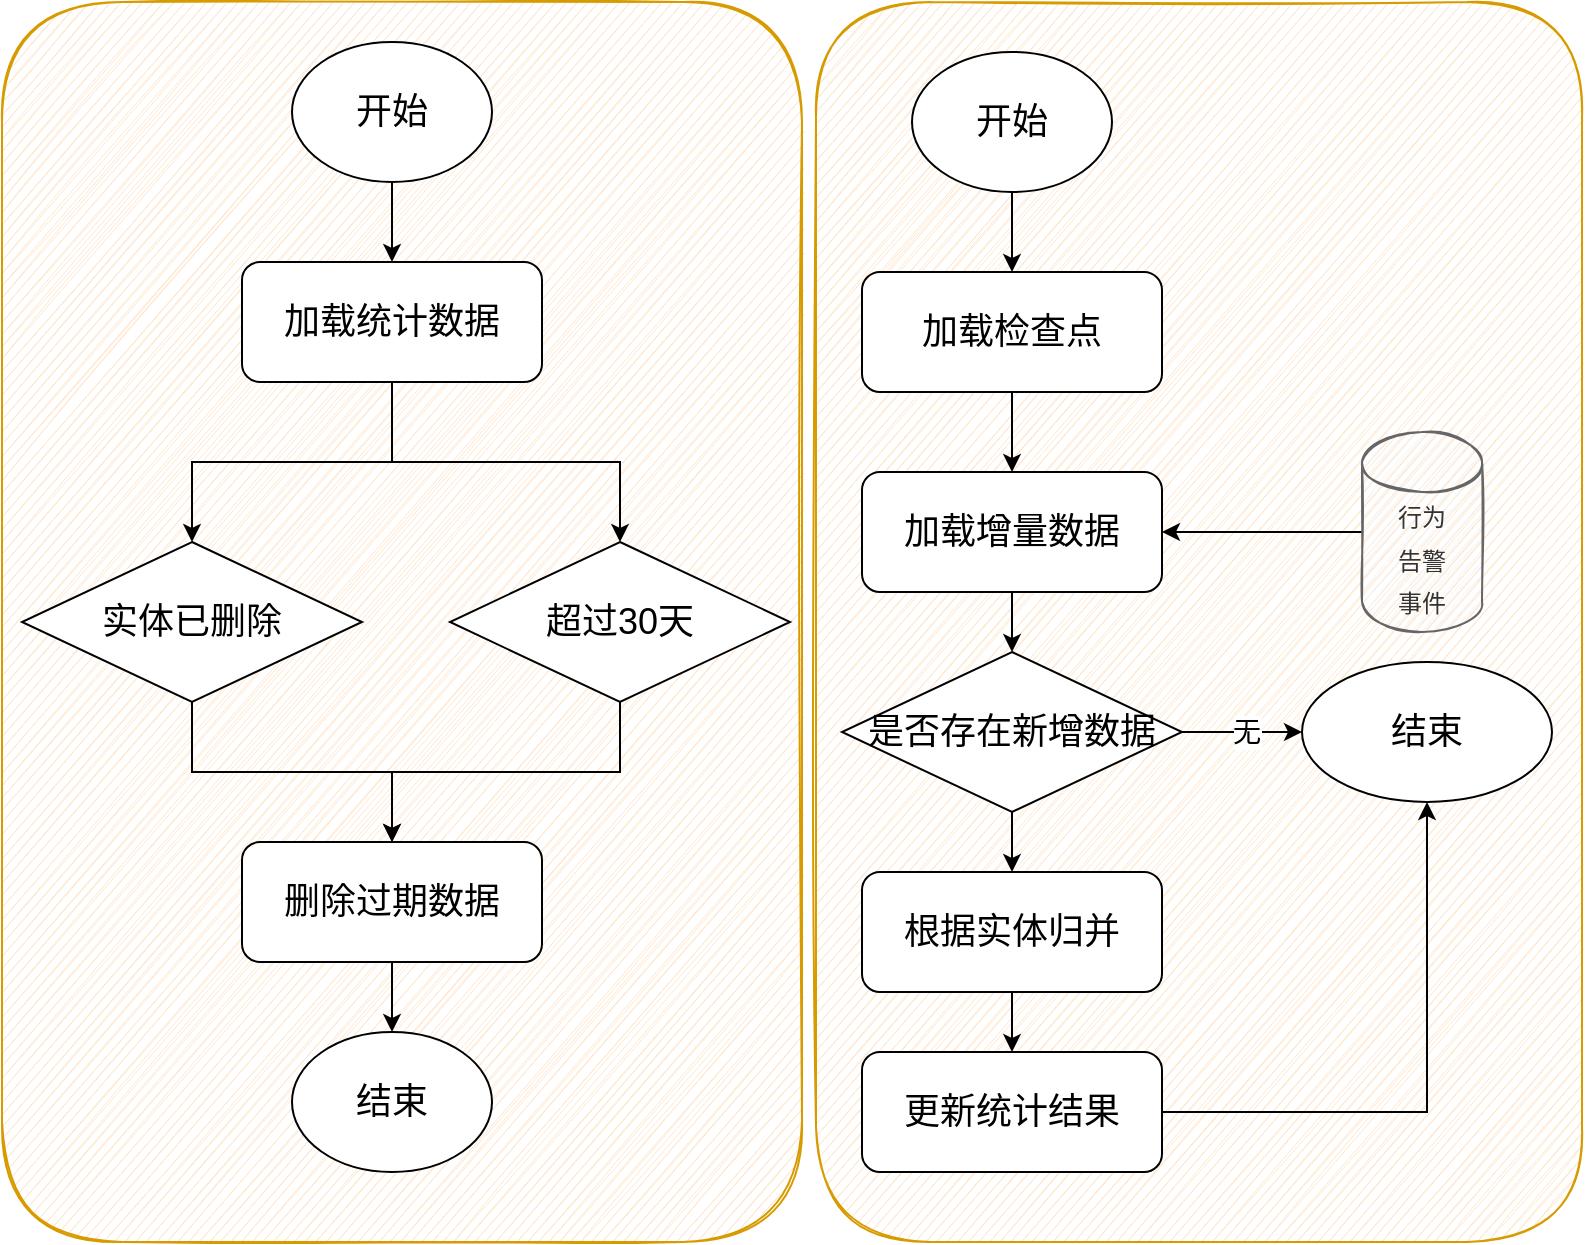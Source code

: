 <mxfile version="20.5.1" type="github">
  <diagram id="hrwmIV864MMJGx2h7jrq" name="第 1 页">
    <mxGraphModel dx="782" dy="436" grid="1" gridSize="10" guides="1" tooltips="1" connect="1" arrows="1" fold="1" page="1" pageScale="1" pageWidth="827" pageHeight="1169" math="0" shadow="0">
      <root>
        <mxCell id="0" />
        <mxCell id="1" parent="0" />
        <mxCell id="7I-w_QfP3rAD6hv6bE49-22" value="" style="rounded=1;whiteSpace=wrap;html=1;fillColor=#ffe6cc;strokeColor=#d79b00;sketch=1;" vertex="1" parent="1">
          <mxGeometry x="427" y="160" width="383" height="620" as="geometry" />
        </mxCell>
        <mxCell id="7I-w_QfP3rAD6hv6bE49-21" value="" style="rounded=1;whiteSpace=wrap;html=1;fillColor=#ffe6cc;strokeColor=#d79b00;sketch=1;" vertex="1" parent="1">
          <mxGeometry x="20" y="160" width="400" height="620" as="geometry" />
        </mxCell>
        <mxCell id="5N0JirgoHnCS-YgRL4aZ-1" value="&lt;font style=&quot;font-size: 18px;&quot;&gt;开始&lt;/font&gt;" style="ellipse;whiteSpace=wrap;html=1;" parent="1" vertex="1">
          <mxGeometry x="475" y="185" width="100" height="70" as="geometry" />
        </mxCell>
        <mxCell id="5N0JirgoHnCS-YgRL4aZ-12" value="" style="edgeStyle=orthogonalEdgeStyle;rounded=0;orthogonalLoop=1;jettySize=auto;html=1;fontSize=18;exitX=0.5;exitY=1;exitDx=0;exitDy=0;" parent="1" source="5N0JirgoHnCS-YgRL4aZ-1" target="5N0JirgoHnCS-YgRL4aZ-4" edge="1">
          <mxGeometry relative="1" as="geometry">
            <mxPoint x="525" y="245" as="sourcePoint" />
          </mxGeometry>
        </mxCell>
        <mxCell id="5N0JirgoHnCS-YgRL4aZ-13" value="" style="edgeStyle=orthogonalEdgeStyle;rounded=0;orthogonalLoop=1;jettySize=auto;html=1;fontSize=18;" parent="1" source="5N0JirgoHnCS-YgRL4aZ-4" target="5N0JirgoHnCS-YgRL4aZ-5" edge="1">
          <mxGeometry relative="1" as="geometry" />
        </mxCell>
        <mxCell id="5N0JirgoHnCS-YgRL4aZ-4" value="加载检查点" style="rounded=1;whiteSpace=wrap;html=1;fontSize=18;" parent="1" vertex="1">
          <mxGeometry x="450" y="295" width="150" height="60" as="geometry" />
        </mxCell>
        <mxCell id="5N0JirgoHnCS-YgRL4aZ-14" value="" style="edgeStyle=orthogonalEdgeStyle;rounded=0;orthogonalLoop=1;jettySize=auto;html=1;fontSize=18;" parent="1" source="5N0JirgoHnCS-YgRL4aZ-5" target="5N0JirgoHnCS-YgRL4aZ-7" edge="1">
          <mxGeometry relative="1" as="geometry" />
        </mxCell>
        <mxCell id="5N0JirgoHnCS-YgRL4aZ-5" value="加载增量数据" style="rounded=1;whiteSpace=wrap;html=1;fontSize=18;" parent="1" vertex="1">
          <mxGeometry x="450" y="395" width="150" height="60" as="geometry" />
        </mxCell>
        <mxCell id="5N0JirgoHnCS-YgRL4aZ-15" value="" style="edgeStyle=orthogonalEdgeStyle;rounded=0;orthogonalLoop=1;jettySize=auto;html=1;fontSize=18;" parent="1" source="5N0JirgoHnCS-YgRL4aZ-7" target="5N0JirgoHnCS-YgRL4aZ-10" edge="1">
          <mxGeometry relative="1" as="geometry" />
        </mxCell>
        <mxCell id="5N0JirgoHnCS-YgRL4aZ-23" style="edgeStyle=orthogonalEdgeStyle;rounded=0;orthogonalLoop=1;jettySize=auto;html=1;entryX=0;entryY=0.5;entryDx=0;entryDy=0;fontSize=12;" parent="1" source="5N0JirgoHnCS-YgRL4aZ-7" target="5N0JirgoHnCS-YgRL4aZ-22" edge="1">
          <mxGeometry relative="1" as="geometry" />
        </mxCell>
        <mxCell id="5N0JirgoHnCS-YgRL4aZ-31" value="&lt;font style=&quot;font-size: 14px;&quot;&gt;无&lt;/font&gt;" style="edgeLabel;html=1;align=center;verticalAlign=middle;resizable=0;points=[];fontSize=12;" parent="5N0JirgoHnCS-YgRL4aZ-23" vertex="1" connectable="0">
          <mxGeometry x="-0.285" y="-3" relative="1" as="geometry">
            <mxPoint x="10" y="-3" as="offset" />
          </mxGeometry>
        </mxCell>
        <mxCell id="5N0JirgoHnCS-YgRL4aZ-7" value="是否存在新增数据" style="rhombus;whiteSpace=wrap;html=1;fontSize=18;" parent="1" vertex="1">
          <mxGeometry x="440" y="485" width="170" height="80" as="geometry" />
        </mxCell>
        <mxCell id="5N0JirgoHnCS-YgRL4aZ-16" value="" style="edgeStyle=orthogonalEdgeStyle;rounded=0;orthogonalLoop=1;jettySize=auto;html=1;fontSize=18;" parent="1" source="5N0JirgoHnCS-YgRL4aZ-10" target="5N0JirgoHnCS-YgRL4aZ-11" edge="1">
          <mxGeometry relative="1" as="geometry" />
        </mxCell>
        <mxCell id="5N0JirgoHnCS-YgRL4aZ-10" value="根据实体归并" style="rounded=1;whiteSpace=wrap;html=1;fontSize=18;" parent="1" vertex="1">
          <mxGeometry x="450" y="595" width="150" height="60" as="geometry" />
        </mxCell>
        <mxCell id="7I-w_QfP3rAD6hv6bE49-9" style="edgeStyle=orthogonalEdgeStyle;rounded=0;orthogonalLoop=1;jettySize=auto;html=1;entryX=0.5;entryY=1;entryDx=0;entryDy=0;" edge="1" parent="1" source="5N0JirgoHnCS-YgRL4aZ-11" target="5N0JirgoHnCS-YgRL4aZ-22">
          <mxGeometry relative="1" as="geometry" />
        </mxCell>
        <mxCell id="5N0JirgoHnCS-YgRL4aZ-11" value="更新统计结果" style="rounded=1;whiteSpace=wrap;html=1;fontSize=18;" parent="1" vertex="1">
          <mxGeometry x="450" y="685" width="150" height="60" as="geometry" />
        </mxCell>
        <mxCell id="7I-w_QfP3rAD6hv6bE49-1" style="edgeStyle=orthogonalEdgeStyle;rounded=0;orthogonalLoop=1;jettySize=auto;html=1;entryX=1;entryY=0.5;entryDx=0;entryDy=0;" edge="1" parent="1" source="5N0JirgoHnCS-YgRL4aZ-20" target="5N0JirgoHnCS-YgRL4aZ-5">
          <mxGeometry relative="1" as="geometry" />
        </mxCell>
        <mxCell id="5N0JirgoHnCS-YgRL4aZ-20" value="&lt;font style=&quot;font-size: 12px;&quot;&gt;行为&lt;br&gt;告警&lt;br&gt;事件&lt;/font&gt;" style="shape=cylinder3;whiteSpace=wrap;html=1;boundedLbl=1;backgroundOutline=1;size=15;fontSize=18;fillColor=#f5f5f5;strokeColor=#666666;sketch=1;fontColor=#333333;" parent="1" vertex="1">
          <mxGeometry x="700" y="375" width="60" height="100" as="geometry" />
        </mxCell>
        <mxCell id="5N0JirgoHnCS-YgRL4aZ-22" value="&lt;font style=&quot;font-size: 18px;&quot;&gt;结束&lt;/font&gt;" style="ellipse;whiteSpace=wrap;html=1;" parent="1" vertex="1">
          <mxGeometry x="670" y="490" width="125" height="70" as="geometry" />
        </mxCell>
        <mxCell id="7I-w_QfP3rAD6hv6bE49-10" value="" style="edgeStyle=orthogonalEdgeStyle;rounded=0;orthogonalLoop=1;jettySize=auto;html=1;" edge="1" parent="1" source="7I-w_QfP3rAD6hv6bE49-7" target="7I-w_QfP3rAD6hv6bE49-8">
          <mxGeometry relative="1" as="geometry" />
        </mxCell>
        <mxCell id="7I-w_QfP3rAD6hv6bE49-7" value="&lt;font style=&quot;font-size: 18px;&quot;&gt;开始&lt;/font&gt;" style="ellipse;whiteSpace=wrap;html=1;" vertex="1" parent="1">
          <mxGeometry x="165" y="180" width="100" height="70" as="geometry" />
        </mxCell>
        <mxCell id="7I-w_QfP3rAD6hv6bE49-14" style="edgeStyle=orthogonalEdgeStyle;rounded=0;orthogonalLoop=1;jettySize=auto;html=1;entryX=0.5;entryY=0;entryDx=0;entryDy=0;" edge="1" parent="1" source="7I-w_QfP3rAD6hv6bE49-8" target="7I-w_QfP3rAD6hv6bE49-12">
          <mxGeometry relative="1" as="geometry" />
        </mxCell>
        <mxCell id="7I-w_QfP3rAD6hv6bE49-15" style="edgeStyle=orthogonalEdgeStyle;rounded=0;orthogonalLoop=1;jettySize=auto;html=1;entryX=0.5;entryY=0;entryDx=0;entryDy=0;" edge="1" parent="1" source="7I-w_QfP3rAD6hv6bE49-8" target="7I-w_QfP3rAD6hv6bE49-13">
          <mxGeometry relative="1" as="geometry" />
        </mxCell>
        <mxCell id="7I-w_QfP3rAD6hv6bE49-8" value="加载统计数据" style="rounded=1;whiteSpace=wrap;html=1;fontSize=18;" vertex="1" parent="1">
          <mxGeometry x="140" y="290" width="150" height="60" as="geometry" />
        </mxCell>
        <mxCell id="7I-w_QfP3rAD6hv6bE49-18" style="edgeStyle=orthogonalEdgeStyle;rounded=0;orthogonalLoop=1;jettySize=auto;html=1;entryX=0.5;entryY=0;entryDx=0;entryDy=0;" edge="1" parent="1" source="7I-w_QfP3rAD6hv6bE49-12" target="7I-w_QfP3rAD6hv6bE49-16">
          <mxGeometry relative="1" as="geometry" />
        </mxCell>
        <mxCell id="7I-w_QfP3rAD6hv6bE49-12" value="实体已删除" style="rhombus;whiteSpace=wrap;html=1;fontSize=18;" vertex="1" parent="1">
          <mxGeometry x="30" y="430" width="170" height="80" as="geometry" />
        </mxCell>
        <mxCell id="7I-w_QfP3rAD6hv6bE49-17" style="edgeStyle=orthogonalEdgeStyle;rounded=0;orthogonalLoop=1;jettySize=auto;html=1;entryX=0.5;entryY=0;entryDx=0;entryDy=0;" edge="1" parent="1" source="7I-w_QfP3rAD6hv6bE49-13" target="7I-w_QfP3rAD6hv6bE49-16">
          <mxGeometry relative="1" as="geometry" />
        </mxCell>
        <mxCell id="7I-w_QfP3rAD6hv6bE49-13" value="超过30天" style="rhombus;whiteSpace=wrap;html=1;fontSize=18;" vertex="1" parent="1">
          <mxGeometry x="244" y="430" width="170" height="80" as="geometry" />
        </mxCell>
        <mxCell id="7I-w_QfP3rAD6hv6bE49-20" value="" style="edgeStyle=orthogonalEdgeStyle;rounded=0;orthogonalLoop=1;jettySize=auto;html=1;" edge="1" parent="1" source="7I-w_QfP3rAD6hv6bE49-16" target="7I-w_QfP3rAD6hv6bE49-19">
          <mxGeometry relative="1" as="geometry" />
        </mxCell>
        <mxCell id="7I-w_QfP3rAD6hv6bE49-16" value="删除过期数据" style="rounded=1;whiteSpace=wrap;html=1;fontSize=18;" vertex="1" parent="1">
          <mxGeometry x="140" y="580" width="150" height="60" as="geometry" />
        </mxCell>
        <mxCell id="7I-w_QfP3rAD6hv6bE49-19" value="&lt;font style=&quot;font-size: 18px;&quot;&gt;结束&lt;/font&gt;" style="ellipse;whiteSpace=wrap;html=1;" vertex="1" parent="1">
          <mxGeometry x="165" y="675" width="100" height="70" as="geometry" />
        </mxCell>
      </root>
    </mxGraphModel>
  </diagram>
</mxfile>

